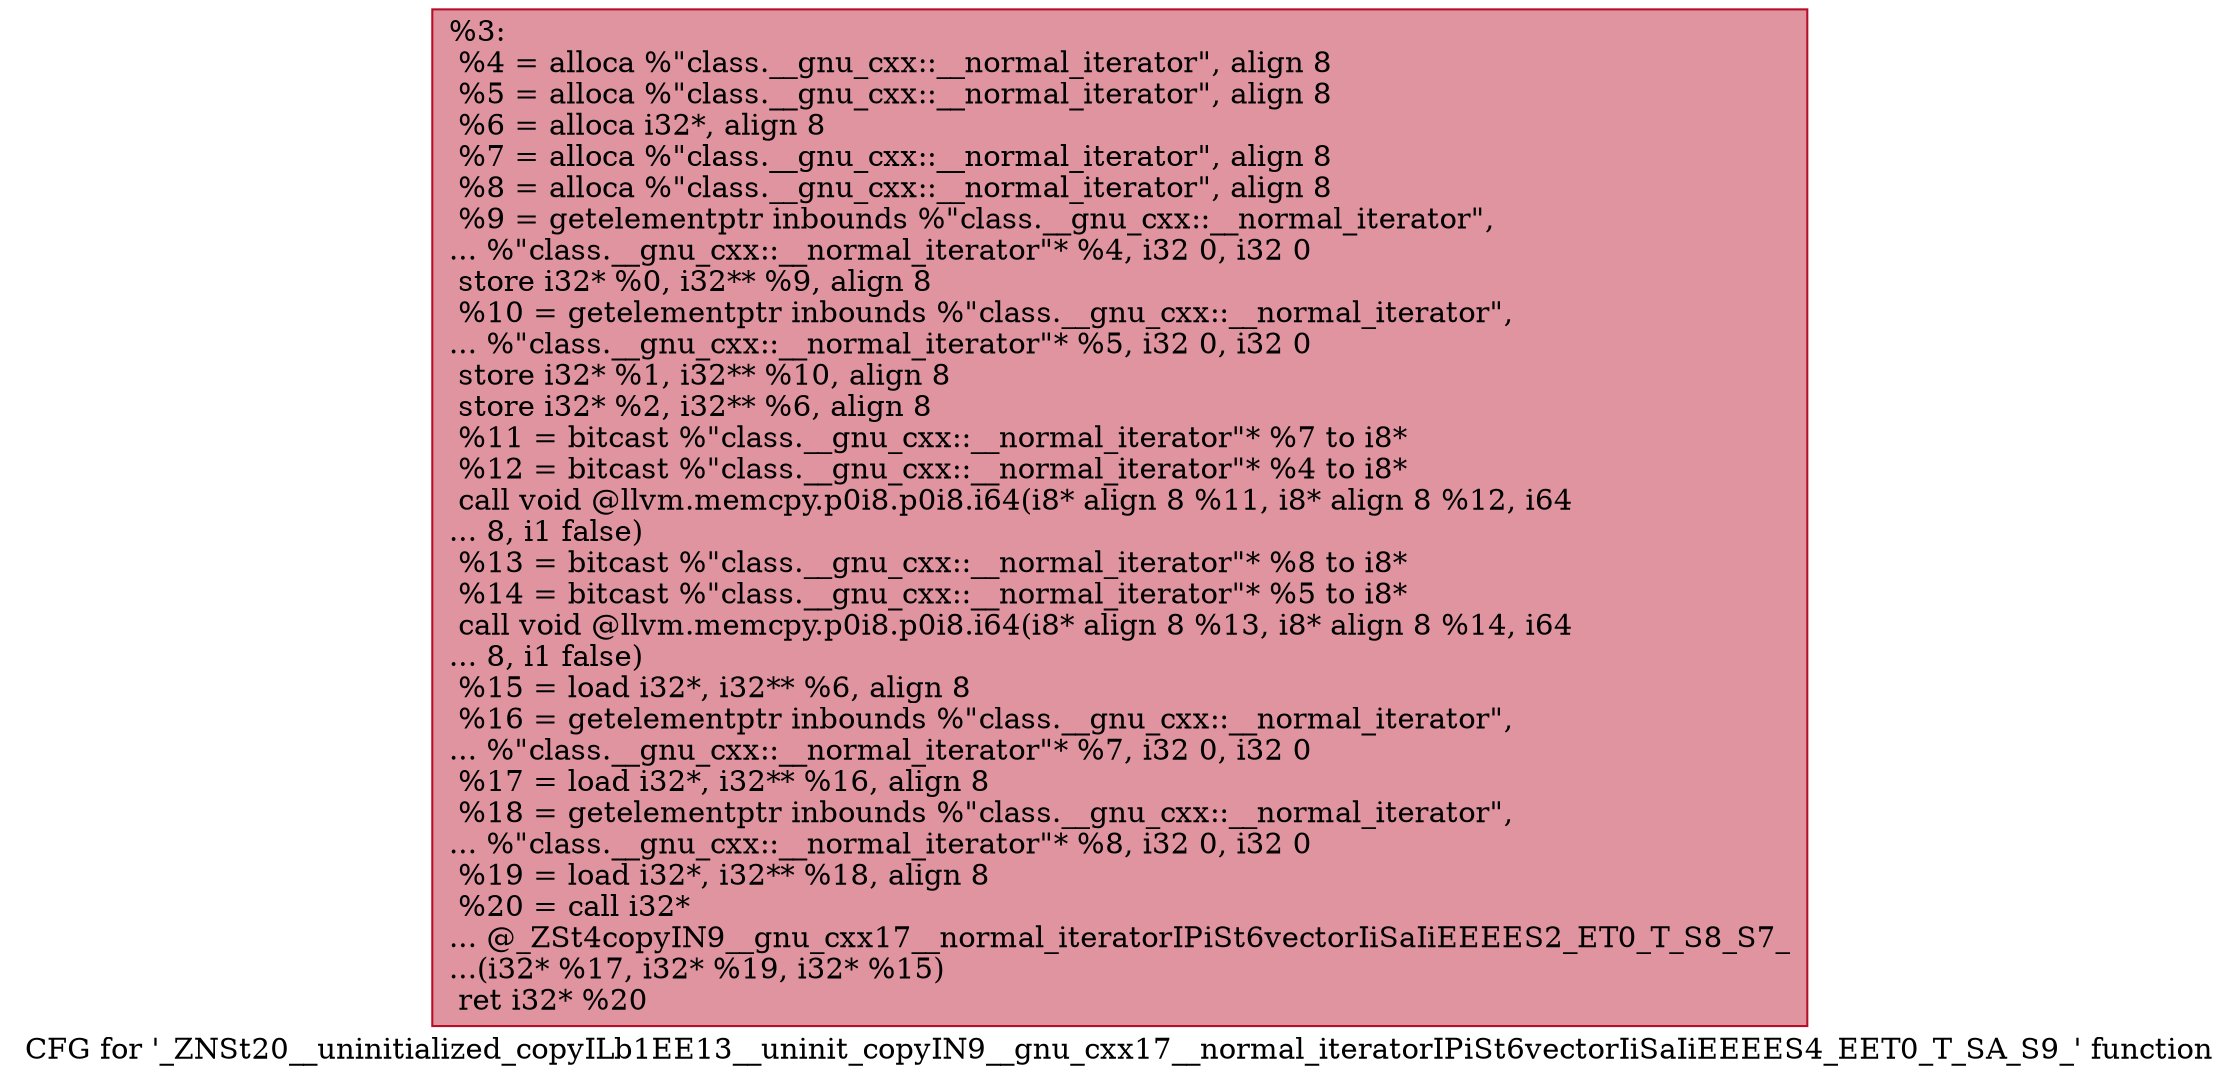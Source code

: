 digraph "CFG for '_ZNSt20__uninitialized_copyILb1EE13__uninit_copyIN9__gnu_cxx17__normal_iteratorIPiSt6vectorIiSaIiEEEES4_EET0_T_SA_S9_' function" {
	label="CFG for '_ZNSt20__uninitialized_copyILb1EE13__uninit_copyIN9__gnu_cxx17__normal_iteratorIPiSt6vectorIiSaIiEEEES4_EET0_T_SA_S9_' function";

	Node0x558bbab6ba80 [shape=record,color="#b70d28ff", style=filled, fillcolor="#b70d2870",label="{%3:\l  %4 = alloca %\"class.__gnu_cxx::__normal_iterator\", align 8\l  %5 = alloca %\"class.__gnu_cxx::__normal_iterator\", align 8\l  %6 = alloca i32*, align 8\l  %7 = alloca %\"class.__gnu_cxx::__normal_iterator\", align 8\l  %8 = alloca %\"class.__gnu_cxx::__normal_iterator\", align 8\l  %9 = getelementptr inbounds %\"class.__gnu_cxx::__normal_iterator\",\l... %\"class.__gnu_cxx::__normal_iterator\"* %4, i32 0, i32 0\l  store i32* %0, i32** %9, align 8\l  %10 = getelementptr inbounds %\"class.__gnu_cxx::__normal_iterator\",\l... %\"class.__gnu_cxx::__normal_iterator\"* %5, i32 0, i32 0\l  store i32* %1, i32** %10, align 8\l  store i32* %2, i32** %6, align 8\l  %11 = bitcast %\"class.__gnu_cxx::__normal_iterator\"* %7 to i8*\l  %12 = bitcast %\"class.__gnu_cxx::__normal_iterator\"* %4 to i8*\l  call void @llvm.memcpy.p0i8.p0i8.i64(i8* align 8 %11, i8* align 8 %12, i64\l... 8, i1 false)\l  %13 = bitcast %\"class.__gnu_cxx::__normal_iterator\"* %8 to i8*\l  %14 = bitcast %\"class.__gnu_cxx::__normal_iterator\"* %5 to i8*\l  call void @llvm.memcpy.p0i8.p0i8.i64(i8* align 8 %13, i8* align 8 %14, i64\l... 8, i1 false)\l  %15 = load i32*, i32** %6, align 8\l  %16 = getelementptr inbounds %\"class.__gnu_cxx::__normal_iterator\",\l... %\"class.__gnu_cxx::__normal_iterator\"* %7, i32 0, i32 0\l  %17 = load i32*, i32** %16, align 8\l  %18 = getelementptr inbounds %\"class.__gnu_cxx::__normal_iterator\",\l... %\"class.__gnu_cxx::__normal_iterator\"* %8, i32 0, i32 0\l  %19 = load i32*, i32** %18, align 8\l  %20 = call i32*\l... @_ZSt4copyIN9__gnu_cxx17__normal_iteratorIPiSt6vectorIiSaIiEEEES2_ET0_T_S8_S7_\l...(i32* %17, i32* %19, i32* %15)\l  ret i32* %20\l}"];
}
